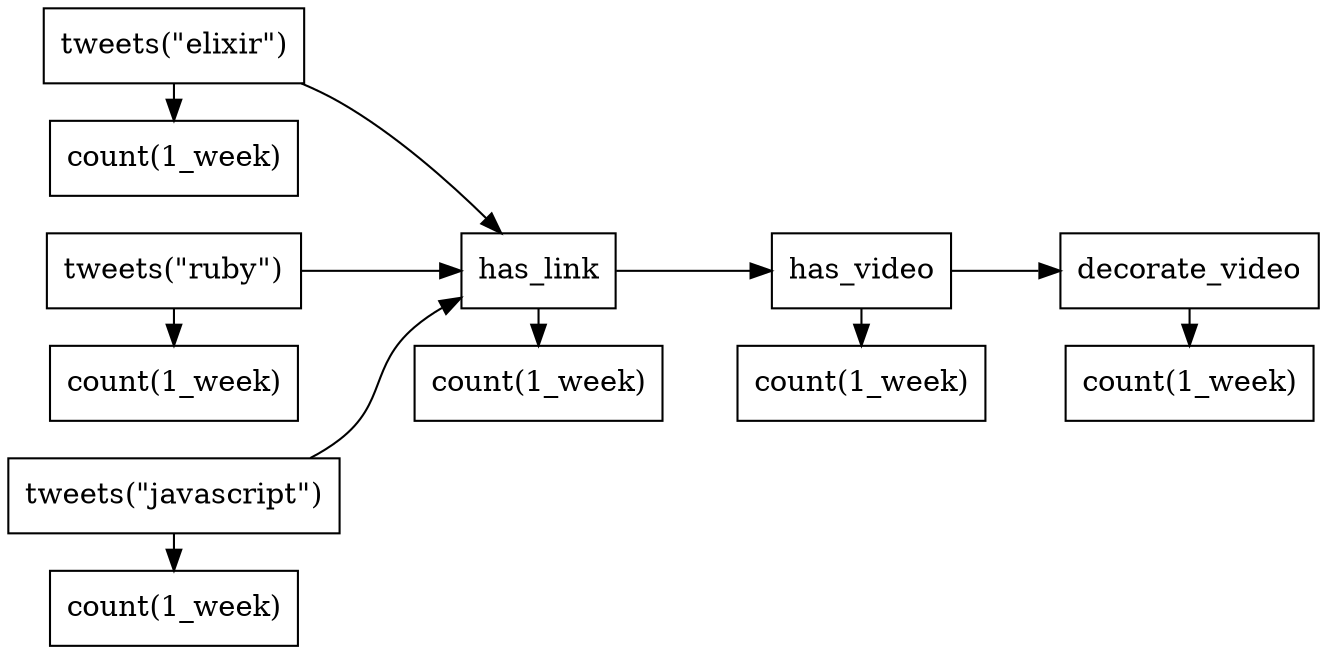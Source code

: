 digraph probably_worth_watching {
  rankdir=LR;
  node [shape = box];

  tweets_elixir -> has_link;
  tweets_ruby -> has_link;
  tweets_javascript -> has_link;
  has_link -> has_video -> decorate_video;

  tweets_elixir -> count_7d_elixir;
  tweets_ruby -> count_7d_ruby;
  tweets_javascript -> count_7d_javascript;
  has_link -> count_7d_has_link;
  has_video -> count_7d_has_video;
  decorate_video -> count_7d_decorate_video;

  tweets_elixir [label="tweets(\"elixir\")"];
  tweets_ruby [label="tweets(\"ruby\")"];
  tweets_javascript [label="tweets(\"javascript\")"];
  count_7d_elixir [label="count(1_week)"];
  count_7d_ruby [label="count(1_week)"];
  count_7d_javascript [label="count(1_week)"];
  count_7d_has_link [label="count(1_week)"];
  count_7d_has_video [label="count(1_week)"];
  count_7d_decorate_video [label="count(1_week)"];

  {
    rank = same;
    tweets_elixir;
    tweets_ruby;
    tweets_javascript;
    count_7d_elixir;
    count_7d_ruby;
    count_7d_javascript;
  }

  {
    rank = same;
    has_link;
    count_7d_has_link;
  }

  {
    rank = same;
    has_video;
    count_7d_has_video;
  }

  {
    rank = same;
    decorate_video;
    count_7d_decorate_video;
  }
}
